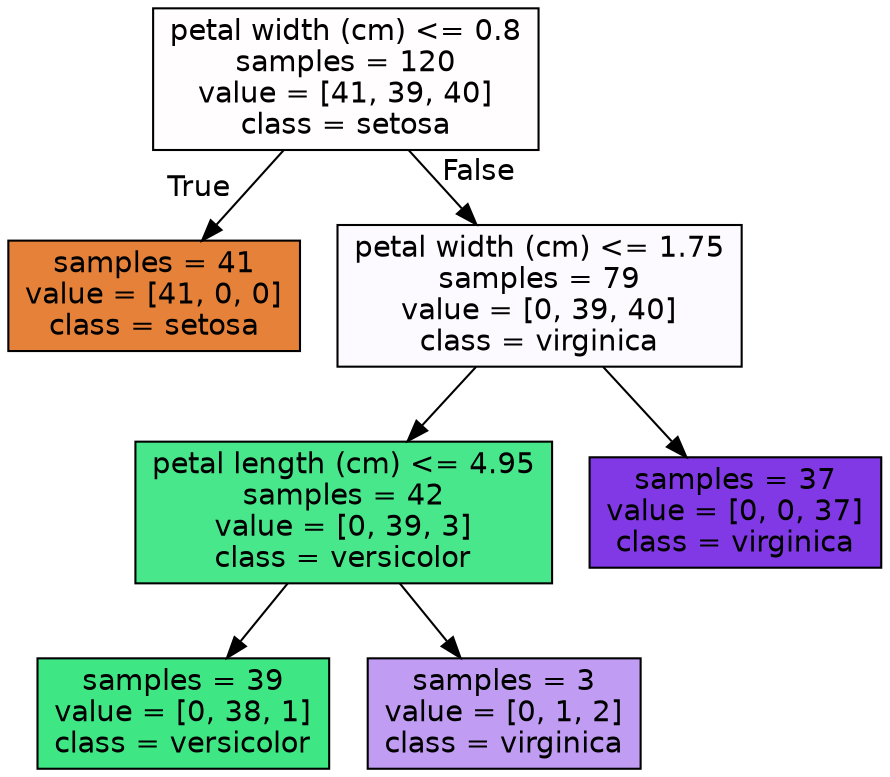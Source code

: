 digraph Tree {
node [shape=box, style="filled", color="black", fontname="helvetica"] ;
edge [fontname="helvetica"] ;
0 [label="petal width (cm) <= 0.8\nsamples = 120\nvalue = [41, 39, 40]\nclass = setosa", fillcolor="#fffdfd"] ;
1 [label="samples = 41\nvalue = [41, 0, 0]\nclass = setosa", fillcolor="#e58139"] ;
0 -> 1 [labeldistance=2.5, labelangle=45, headlabel="True"] ;
2 [label="petal width (cm) <= 1.75\nsamples = 79\nvalue = [0, 39, 40]\nclass = virginica", fillcolor="#fcfafe"] ;
0 -> 2 [labeldistance=2.5, labelangle=-45, headlabel="False"] ;
3 [label="petal length (cm) <= 4.95\nsamples = 42\nvalue = [0, 39, 3]\nclass = versicolor", fillcolor="#48e78b"] ;
2 -> 3 ;
4 [label="samples = 39\nvalue = [0, 38, 1]\nclass = versicolor", fillcolor="#3ee684"] ;
3 -> 4 ;
5 [label="samples = 3\nvalue = [0, 1, 2]\nclass = virginica", fillcolor="#c09cf2"] ;
3 -> 5 ;
6 [label="samples = 37\nvalue = [0, 0, 37]\nclass = virginica", fillcolor="#8139e5"] ;
2 -> 6 ;
}